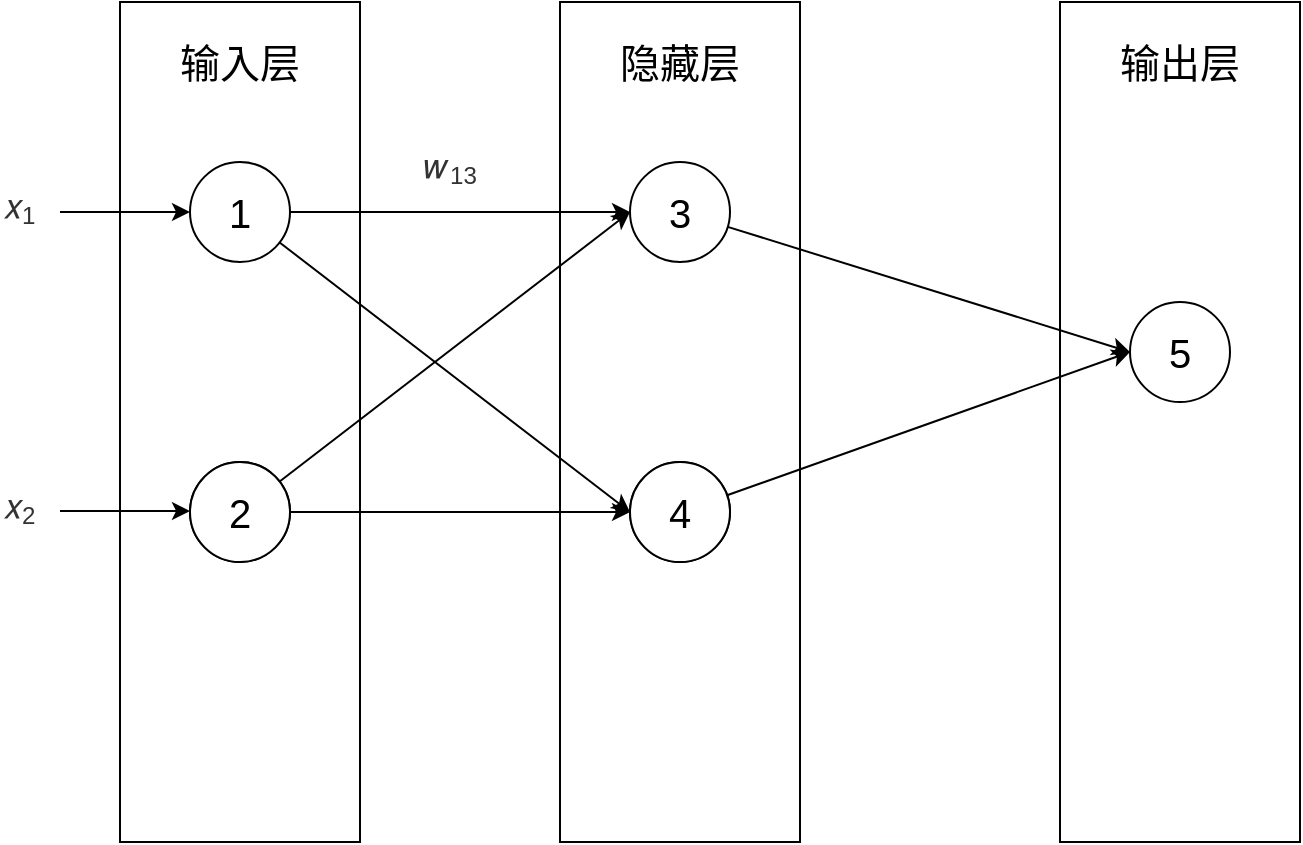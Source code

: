 <mxfile version="14.6.13" type="device"><diagram id="DPl6zfbNTxO5cCa-hxV9" name="第 1 页"><mxGraphModel dx="946" dy="672" grid="1" gridSize="10" guides="1" tooltips="1" connect="1" arrows="1" fold="1" page="1" pageScale="1" pageWidth="827" pageHeight="1169" math="0" shadow="0"><root><mxCell id="0"/><mxCell id="1" parent="0"/><mxCell id="d5ZODil399SFAOZ9yGHp-13" value="" style="rounded=0;whiteSpace=wrap;html=1;" vertex="1" parent="1"><mxGeometry x="550" y="120" width="120" height="420" as="geometry"/></mxCell><mxCell id="d5ZODil399SFAOZ9yGHp-8" value="" style="rounded=0;whiteSpace=wrap;html=1;" vertex="1" parent="1"><mxGeometry x="300" y="120" width="120" height="420" as="geometry"/></mxCell><mxCell id="d5ZODil399SFAOZ9yGHp-3" value="" style="rounded=0;whiteSpace=wrap;html=1;" vertex="1" parent="1"><mxGeometry x="80" y="120" width="120" height="420" as="geometry"/></mxCell><mxCell id="d5ZODil399SFAOZ9yGHp-4" value="&lt;font style=&quot;font-size: 20px&quot;&gt;输入层&lt;/font&gt;" style="text;html=1;strokeColor=none;fillColor=none;align=center;verticalAlign=middle;whiteSpace=wrap;rounded=0;" vertex="1" parent="1"><mxGeometry x="100" y="140" width="80" height="20" as="geometry"/></mxCell><mxCell id="d5ZODil399SFAOZ9yGHp-24" style="edgeStyle=orthogonalEdgeStyle;rounded=0;orthogonalLoop=1;jettySize=auto;html=1;entryX=0;entryY=0.5;entryDx=0;entryDy=0;" edge="1" parent="1" source="d5ZODil399SFAOZ9yGHp-5" target="d5ZODil399SFAOZ9yGHp-10"><mxGeometry relative="1" as="geometry"/></mxCell><mxCell id="d5ZODil399SFAOZ9yGHp-26" style="edgeStyle=none;rounded=0;orthogonalLoop=1;jettySize=auto;html=1;entryX=0;entryY=0.5;entryDx=0;entryDy=0;" edge="1" parent="1" source="d5ZODil399SFAOZ9yGHp-5" target="d5ZODil399SFAOZ9yGHp-12"><mxGeometry relative="1" as="geometry"/></mxCell><mxCell id="d5ZODil399SFAOZ9yGHp-5" value="&lt;font style=&quot;font-size: 20px&quot;&gt;1&lt;/font&gt;" style="ellipse;whiteSpace=wrap;html=1;aspect=fixed;" vertex="1" parent="1"><mxGeometry x="115" y="200" width="50" height="50" as="geometry"/></mxCell><mxCell id="d5ZODil399SFAOZ9yGHp-6" value="&lt;font style=&quot;font-size: 20px&quot;&gt;1&lt;/font&gt;" style="ellipse;whiteSpace=wrap;html=1;aspect=fixed;" vertex="1" parent="1"><mxGeometry x="115" y="350" width="50" height="50" as="geometry"/></mxCell><mxCell id="d5ZODil399SFAOZ9yGHp-25" style="rounded=0;orthogonalLoop=1;jettySize=auto;html=1;entryX=0;entryY=0.5;entryDx=0;entryDy=0;" edge="1" parent="1" source="d5ZODil399SFAOZ9yGHp-7" target="d5ZODil399SFAOZ9yGHp-10"><mxGeometry relative="1" as="geometry"/></mxCell><mxCell id="d5ZODil399SFAOZ9yGHp-27" style="edgeStyle=none;rounded=0;orthogonalLoop=1;jettySize=auto;html=1;entryX=0;entryY=0.5;entryDx=0;entryDy=0;" edge="1" parent="1" source="d5ZODil399SFAOZ9yGHp-7" target="d5ZODil399SFAOZ9yGHp-12"><mxGeometry relative="1" as="geometry"/></mxCell><mxCell id="d5ZODil399SFAOZ9yGHp-7" value="&lt;font style=&quot;font-size: 20px&quot;&gt;2&lt;/font&gt;" style="ellipse;whiteSpace=wrap;html=1;aspect=fixed;" vertex="1" parent="1"><mxGeometry x="115" y="350" width="50" height="50" as="geometry"/></mxCell><mxCell id="d5ZODil399SFAOZ9yGHp-9" value="&lt;font style=&quot;font-size: 20px&quot;&gt;隐藏层&lt;/font&gt;" style="text;html=1;strokeColor=none;fillColor=none;align=center;verticalAlign=middle;whiteSpace=wrap;rounded=0;" vertex="1" parent="1"><mxGeometry x="320" y="140" width="80" height="20" as="geometry"/></mxCell><mxCell id="d5ZODil399SFAOZ9yGHp-29" style="edgeStyle=none;rounded=0;orthogonalLoop=1;jettySize=auto;html=1;entryX=0;entryY=0.5;entryDx=0;entryDy=0;" edge="1" parent="1" source="d5ZODil399SFAOZ9yGHp-10" target="d5ZODil399SFAOZ9yGHp-17"><mxGeometry relative="1" as="geometry"/></mxCell><mxCell id="d5ZODil399SFAOZ9yGHp-10" value="&lt;font style=&quot;font-size: 20px&quot;&gt;3&lt;/font&gt;" style="ellipse;whiteSpace=wrap;html=1;aspect=fixed;" vertex="1" parent="1"><mxGeometry x="335" y="200" width="50" height="50" as="geometry"/></mxCell><mxCell id="d5ZODil399SFAOZ9yGHp-11" value="&lt;font style=&quot;font-size: 20px&quot;&gt;1&lt;/font&gt;" style="ellipse;whiteSpace=wrap;html=1;aspect=fixed;" vertex="1" parent="1"><mxGeometry x="335" y="350" width="50" height="50" as="geometry"/></mxCell><mxCell id="d5ZODil399SFAOZ9yGHp-30" style="edgeStyle=none;rounded=0;orthogonalLoop=1;jettySize=auto;html=1;entryX=0;entryY=0.5;entryDx=0;entryDy=0;" edge="1" parent="1" source="d5ZODil399SFAOZ9yGHp-12" target="d5ZODil399SFAOZ9yGHp-17"><mxGeometry relative="1" as="geometry"/></mxCell><mxCell id="d5ZODil399SFAOZ9yGHp-12" value="&lt;font style=&quot;font-size: 20px&quot;&gt;4&lt;/font&gt;" style="ellipse;whiteSpace=wrap;html=1;aspect=fixed;" vertex="1" parent="1"><mxGeometry x="335" y="350" width="50" height="50" as="geometry"/></mxCell><mxCell id="d5ZODil399SFAOZ9yGHp-14" value="&lt;font style=&quot;font-size: 20px&quot;&gt;输出层&lt;/font&gt;" style="text;html=1;strokeColor=none;fillColor=none;align=center;verticalAlign=middle;whiteSpace=wrap;rounded=0;" vertex="1" parent="1"><mxGeometry x="570" y="140" width="80" height="20" as="geometry"/></mxCell><mxCell id="d5ZODil399SFAOZ9yGHp-17" value="&lt;font style=&quot;font-size: 20px&quot;&gt;5&lt;/font&gt;" style="ellipse;whiteSpace=wrap;html=1;aspect=fixed;" vertex="1" parent="1"><mxGeometry x="585" y="270" width="50" height="50" as="geometry"/></mxCell><mxCell id="d5ZODil399SFAOZ9yGHp-18" value="" style="endArrow=classic;html=1;entryX=0;entryY=0.5;entryDx=0;entryDy=0;" edge="1" parent="1" target="d5ZODil399SFAOZ9yGHp-5"><mxGeometry width="50" height="50" relative="1" as="geometry"><mxPoint x="50" y="225" as="sourcePoint"/><mxPoint x="120" y="230" as="targetPoint"/></mxGeometry></mxCell><mxCell id="d5ZODil399SFAOZ9yGHp-19" value="" style="endArrow=classic;html=1;entryX=0;entryY=0.5;entryDx=0;entryDy=0;" edge="1" parent="1"><mxGeometry width="50" height="50" relative="1" as="geometry"><mxPoint x="50" y="374.5" as="sourcePoint"/><mxPoint x="115" y="374.5" as="targetPoint"/></mxGeometry></mxCell><mxCell id="d5ZODil399SFAOZ9yGHp-22" value="&lt;meta charset=&quot;utf-8&quot;&gt;&lt;span style=&quot;box-sizing: content-box; transition: none 0s ease 0s; display: inline-block; position: relative; border: 0px; padding: 0px; margin: 0px; vertical-align: 0px; line-height: normal; text-decoration: none; color: rgb(51, 51, 51); font-style: normal; font-weight: 400; letter-spacing: normal; text-align: left; text-indent: 0px; text-transform: none; word-spacing: 0px; background-color: rgb(255, 255, 255); width: 0.998em; height: 0px; font-size: 17.08px;&quot;&gt;&lt;span style=&quot;box-sizing: content-box ; transition: none 0s ease 0s ; display: inline ; position: absolute ; border: 0px ; padding: 0px ; margin: 0px ; vertical-align: 0px ; line-height: normal ; text-decoration: none ; clip: rect(0.354em , 1001em , 1.35em , -999.997em) ; top: -0.992em ; left: 0em&quot;&gt;&lt;span class=&quot;mrow&quot; id=&quot;MathJax-Span-2&quot; style=&quot;box-sizing: content-box ; transition: none 0s ease 0s ; display: inline ; position: static ; border: 0px ; padding: 0px ; margin: 0px ; vertical-align: 0px ; line-height: normal ; text-decoration: none&quot;&gt;&lt;span class=&quot;msubsup&quot; id=&quot;MathJax-Span-3&quot; style=&quot;box-sizing: content-box ; transition: none 0s ease 0s ; display: inline ; position: static ; border: 0px ; padding: 0px ; margin: 0px ; vertical-align: 0px ; line-height: normal ; text-decoration: none&quot;&gt;&lt;span style=&quot;box-sizing: content-box ; transition: none 0s ease 0s ; display: inline-block ; position: relative ; border: 0px ; padding: 0px ; margin: 0px ; vertical-align: 0px ; line-height: normal ; text-decoration: none ; width: 0.998em ; height: 0px&quot;&gt;&lt;span style=&quot;box-sizing: content-box ; transition: none 0s ease 0s ; display: inline ; position: absolute ; border: 0px ; padding: 0px ; margin: 0px ; vertical-align: 0px ; line-height: normal ; text-decoration: none ; clip: rect(3.34em , 1000.53em , 4.16em , -999.997em) ; top: -3.978em ; left: 0em&quot;&gt;&lt;span class=&quot;mi&quot; id=&quot;MathJax-Span-4&quot; style=&quot;box-sizing: content-box ; transition: none 0s ease 0s ; display: inline ; position: static ; border: 0px ; padding: 0px ; margin: 0px ; vertical-align: 0px ; line-height: normal ; text-decoration: none&quot;&gt;𝑥&lt;/span&gt;&lt;span style=&quot;box-sizing: content-box ; transition: none 0s ease 0s ; display: inline-block ; position: static ; border: 0px ; padding: 0px ; margin: 0px ; vertical-align: 0px ; line-height: normal ; text-decoration: none ; width: 0px ; height: 3.984em&quot;&gt;&lt;/span&gt;&lt;/span&gt;&lt;span style=&quot;box-sizing: content-box ; transition: none 0s ease 0s ; display: inline ; position: absolute ; border: 0px ; padding: 0px ; margin: 0px ; vertical-align: 0px ; line-height: normal ; text-decoration: none ; top: -3.803em ; left: 0.53em&quot;&gt;&lt;span class=&quot;mn&quot; id=&quot;MathJax-Span-5&quot; style=&quot;box-sizing: content-box ; transition: none 0s ease 0s ; display: inline ; position: static ; border: 0px ; padding: 0px ; margin: 0px ; vertical-align: 0px ; line-height: normal ; text-decoration: none ; font-size: 12.076px&quot;&gt;1&lt;/span&gt;&lt;span style=&quot;box-sizing: content-box ; transition: none 0s ease 0s ; display: inline-block ; position: static ; border: 0px ; padding: 0px ; margin: 0px ; vertical-align: 0px ; line-height: normal ; text-decoration: none ; width: 0px ; height: 3.984em&quot;&gt;&lt;/span&gt;&lt;/span&gt;&lt;/span&gt;&lt;/span&gt;&lt;/span&gt;&lt;span style=&quot;box-sizing: content-box ; transition: none 0s ease 0s ; display: inline-block ; position: static ; border: 0px ; padding: 0px ; margin: 0px ; vertical-align: 0px ; line-height: normal ; text-decoration: none ; width: 0px ; height: 0.998em&quot;&gt;&lt;/span&gt;&lt;/span&gt;&lt;/span&gt;&lt;span style=&quot;box-sizing: content-box; transition: none 0s ease 0s; display: inline-block; position: static; border-width: 0px; border-left-style: solid; padding: 0px; margin: 0px; vertical-align: -0.282em; line-height: normal; text-decoration: none; color: rgb(51, 51, 51); font-size: 14px; font-style: normal; font-weight: 400; letter-spacing: normal; text-align: left; text-indent: 0px; text-transform: none; word-spacing: 0px; background-color: rgb(255, 255, 255); overflow: hidden; width: 0px; height: 0.861em;&quot;&gt;&lt;/span&gt;&lt;br class=&quot;Apple-interchange-newline&quot;&gt;" style="text;whiteSpace=wrap;html=1;" vertex="1" parent="1"><mxGeometry x="20" y="210" width="40" height="30" as="geometry"/></mxCell><mxCell id="d5ZODil399SFAOZ9yGHp-23" value="&lt;meta charset=&quot;utf-8&quot;&gt;&lt;span style=&quot;box-sizing: content-box; transition: none 0s ease 0s; display: inline-block; position: relative; border: 0px; padding: 0px; margin: 0px; vertical-align: 0px; line-height: normal; text-decoration: none; color: rgb(51, 51, 51); font-style: normal; font-weight: 400; letter-spacing: normal; text-align: left; text-indent: 0px; text-transform: none; word-spacing: 0px; background-color: rgb(255, 255, 255); width: 0.998em; height: 0px; font-size: 17.08px;&quot;&gt;&lt;span style=&quot;box-sizing: content-box ; transition: none 0s ease 0s ; display: inline ; position: absolute ; border: 0px ; padding: 0px ; margin: 0px ; vertical-align: 0px ; line-height: normal ; text-decoration: none ; clip: rect(0.354em , 1001em , 1.35em , -999.997em) ; top: -0.992em ; left: 0em&quot;&gt;&lt;span class=&quot;mrow&quot; id=&quot;MathJax-Span-7&quot; style=&quot;box-sizing: content-box ; transition: none 0s ease 0s ; display: inline ; position: static ; border: 0px ; padding: 0px ; margin: 0px ; vertical-align: 0px ; line-height: normal ; text-decoration: none&quot;&gt;&lt;span class=&quot;msubsup&quot; id=&quot;MathJax-Span-8&quot; style=&quot;box-sizing: content-box ; transition: none 0s ease 0s ; display: inline ; position: static ; border: 0px ; padding: 0px ; margin: 0px ; vertical-align: 0px ; line-height: normal ; text-decoration: none&quot;&gt;&lt;span style=&quot;box-sizing: content-box ; transition: none 0s ease 0s ; display: inline-block ; position: relative ; border: 0px ; padding: 0px ; margin: 0px ; vertical-align: 0px ; line-height: normal ; text-decoration: none ; width: 0.998em ; height: 0px&quot;&gt;&lt;span style=&quot;box-sizing: content-box ; transition: none 0s ease 0s ; display: inline ; position: absolute ; border: 0px ; padding: 0px ; margin: 0px ; vertical-align: 0px ; line-height: normal ; text-decoration: none ; clip: rect(3.34em , 1000.53em , 4.16em , -999.997em) ; top: -3.978em ; left: 0em&quot;&gt;&lt;span class=&quot;mi&quot; id=&quot;MathJax-Span-9&quot; style=&quot;box-sizing: content-box ; transition: none 0s ease 0s ; display: inline ; position: static ; border: 0px ; padding: 0px ; margin: 0px ; vertical-align: 0px ; line-height: normal ; text-decoration: none&quot;&gt;𝑥&lt;/span&gt;&lt;span style=&quot;box-sizing: content-box ; transition: none 0s ease 0s ; display: inline-block ; position: static ; border: 0px ; padding: 0px ; margin: 0px ; vertical-align: 0px ; line-height: normal ; text-decoration: none ; width: 0px ; height: 3.984em&quot;&gt;&lt;/span&gt;&lt;/span&gt;&lt;span style=&quot;box-sizing: content-box ; transition: none 0s ease 0s ; display: inline ; position: absolute ; border: 0px ; padding: 0px ; margin: 0px ; vertical-align: 0px ; line-height: normal ; text-decoration: none ; top: -3.803em ; left: 0.53em&quot;&gt;&lt;span class=&quot;mn&quot; id=&quot;MathJax-Span-10&quot; style=&quot;box-sizing: content-box ; transition: none 0s ease 0s ; display: inline ; position: static ; border: 0px ; padding: 0px ; margin: 0px ; vertical-align: 0px ; line-height: normal ; text-decoration: none ; font-size: 12.076px&quot;&gt;2&lt;/span&gt;&lt;span style=&quot;box-sizing: content-box ; transition: none 0s ease 0s ; display: inline-block ; position: static ; border: 0px ; padding: 0px ; margin: 0px ; vertical-align: 0px ; line-height: normal ; text-decoration: none ; width: 0px ; height: 3.984em&quot;&gt;&lt;/span&gt;&lt;/span&gt;&lt;/span&gt;&lt;/span&gt;&lt;/span&gt;&lt;span style=&quot;box-sizing: content-box ; transition: none 0s ease 0s ; display: inline-block ; position: static ; border: 0px ; padding: 0px ; margin: 0px ; vertical-align: 0px ; line-height: normal ; text-decoration: none ; width: 0px ; height: 0.998em&quot;&gt;&lt;/span&gt;&lt;/span&gt;&lt;/span&gt;&lt;span style=&quot;box-sizing: content-box; transition: none 0s ease 0s; display: inline-block; position: static; border-width: 0px; border-left-style: solid; padding: 0px; margin: 0px; vertical-align: -0.282em; line-height: normal; text-decoration: none; color: rgb(51, 51, 51); font-size: 14px; font-style: normal; font-weight: 400; letter-spacing: normal; text-align: left; text-indent: 0px; text-transform: none; word-spacing: 0px; background-color: rgb(255, 255, 255); overflow: hidden; width: 0px; height: 0.861em;&quot;&gt;&lt;/span&gt;&lt;br class=&quot;Apple-interchange-newline&quot;&gt;" style="text;whiteSpace=wrap;html=1;" vertex="1" parent="1"><mxGeometry x="20" y="360" width="40" height="30" as="geometry"/></mxCell><mxCell id="d5ZODil399SFAOZ9yGHp-28" value="&lt;meta charset=&quot;utf-8&quot;&gt;&lt;span style=&quot;box-sizing: content-box; transition: none 0s ease 0s; display: inline-block; position: relative; border: 0px; padding: 0px; margin: 0px; vertical-align: 0px; line-height: normal; text-decoration: none; color: rgb(51, 51, 51); font-style: normal; font-weight: 400; letter-spacing: normal; text-align: left; text-indent: 0px; text-transform: none; word-spacing: 0px; background-color: rgb(255, 255, 255); width: 1.584em; height: 0px; font-size: 17.08px;&quot;&gt;&lt;span style=&quot;box-sizing: content-box ; transition: none 0s ease 0s ; display: inline ; position: absolute ; border: 0px ; padding: 0px ; margin: 0px ; vertical-align: 0px ; line-height: normal ; text-decoration: none ; clip: rect(0.354em , 1001.58em , 1.35em , -999.997em) ; top: -0.992em ; left: 0em&quot;&gt;&lt;span class=&quot;mrow&quot; id=&quot;MathJax-Span-18&quot; style=&quot;box-sizing: content-box ; transition: none 0s ease 0s ; display: inline ; position: static ; border: 0px ; padding: 0px ; margin: 0px ; vertical-align: 0px ; line-height: normal ; text-decoration: none&quot;&gt;&lt;span class=&quot;msubsup&quot; id=&quot;MathJax-Span-19&quot; style=&quot;box-sizing: content-box ; transition: none 0s ease 0s ; display: inline ; position: static ; border: 0px ; padding: 0px ; margin: 0px ; vertical-align: 0px ; line-height: normal ; text-decoration: none&quot;&gt;&lt;span style=&quot;box-sizing: content-box ; transition: none 0s ease 0s ; display: inline-block ; position: relative ; border: 0px ; padding: 0px ; margin: 0px ; vertical-align: 0px ; line-height: normal ; text-decoration: none ; width: 1.584em ; height: 0px&quot;&gt;&lt;span style=&quot;box-sizing: content-box ; transition: none 0s ease 0s ; display: inline ; position: absolute ; border: 0px ; padding: 0px ; margin: 0px ; vertical-align: 0px ; line-height: normal ; text-decoration: none ; clip: rect(3.34em , 1000.76em , 4.16em , -999.997em) ; top: -3.978em ; left: 0em&quot;&gt;&lt;span class=&quot;mi&quot; id=&quot;MathJax-Span-20&quot; style=&quot;box-sizing: content-box ; transition: none 0s ease 0s ; display: inline ; position: static ; border: 0px ; padding: 0px ; margin: 0px ; vertical-align: 0px ; line-height: normal ; text-decoration: none&quot;&gt;𝑤&lt;/span&gt;&lt;span style=&quot;box-sizing: content-box ; transition: none 0s ease 0s ; display: inline-block ; position: static ; border: 0px ; padding: 0px ; margin: 0px ; vertical-align: 0px ; line-height: normal ; text-decoration: none ; width: 0px ; height: 3.984em&quot;&gt;&lt;/span&gt;&lt;/span&gt;&lt;span style=&quot;box-sizing: content-box ; transition: none 0s ease 0s ; display: inline ; position: absolute ; border: 0px ; padding: 0px ; margin: 0px ; vertical-align: 0px ; line-height: normal ; text-decoration: none ; top: -3.803em ; left: 0.764em&quot;&gt;&lt;span class=&quot;texatom&quot; id=&quot;MathJax-Span-21&quot; style=&quot;box-sizing: content-box ; transition: none 0s ease 0s ; display: inline ; position: static ; border: 0px ; padding: 0px ; margin: 0px ; vertical-align: 0px ; line-height: normal ; text-decoration: none&quot;&gt;&lt;span class=&quot;mrow&quot; id=&quot;MathJax-Span-22&quot; style=&quot;box-sizing: content-box ; transition: none 0s ease 0s ; display: inline ; position: static ; border: 0px ; padding: 0px ; margin: 0px ; vertical-align: 0px ; line-height: normal ; text-decoration: none&quot;&gt;&lt;span class=&quot;mn&quot; id=&quot;MathJax-Span-23&quot; style=&quot;box-sizing: content-box ; transition: none 0s ease 0s ; display: inline ; position: static ; border: 0px ; padding: 0px ; margin: 0px ; vertical-align: 0px ; line-height: normal ; text-decoration: none ; font-size: 12.076px&quot;&gt;13&lt;/span&gt;&lt;/span&gt;&lt;/span&gt;&lt;span style=&quot;box-sizing: content-box ; transition: none 0s ease 0s ; display: inline-block ; position: static ; border: 0px ; padding: 0px ; margin: 0px ; vertical-align: 0px ; line-height: normal ; text-decoration: none ; width: 0px ; height: 3.984em&quot;&gt;&lt;/span&gt;&lt;/span&gt;&lt;/span&gt;&lt;/span&gt;&lt;/span&gt;&lt;span style=&quot;box-sizing: content-box ; transition: none 0s ease 0s ; display: inline-block ; position: static ; border: 0px ; padding: 0px ; margin: 0px ; vertical-align: 0px ; line-height: normal ; text-decoration: none ; width: 0px ; height: 0.998em&quot;&gt;&lt;/span&gt;&lt;/span&gt;&lt;/span&gt;&lt;span style=&quot;box-sizing: content-box; transition: none 0s ease 0s; display: inline-block; position: static; border-width: 0px; border-left-style: solid; padding: 0px; margin: 0px; vertical-align: -0.282em; line-height: normal; text-decoration: none; color: rgb(51, 51, 51); font-size: 14px; font-style: normal; font-weight: 400; letter-spacing: normal; text-align: left; text-indent: 0px; text-transform: none; word-spacing: 0px; background-color: rgb(255, 255, 255); overflow: hidden; width: 0px; height: 0.932em;&quot;&gt;&lt;/span&gt;&lt;br class=&quot;Apple-interchange-newline&quot;&gt;" style="text;whiteSpace=wrap;html=1;" vertex="1" parent="1"><mxGeometry x="230" y="190" width="50" height="30" as="geometry"/></mxCell></root></mxGraphModel></diagram></mxfile>